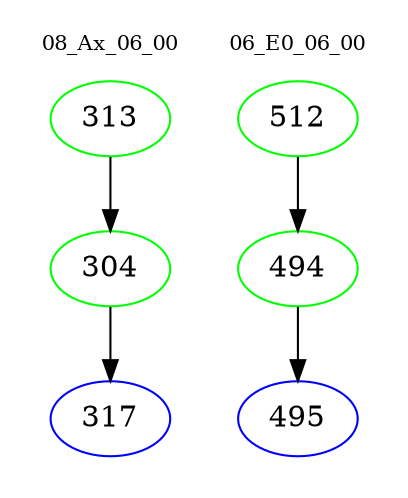 digraph{
subgraph cluster_0 {
color = white
label = "08_Ax_06_00";
fontsize=10;
T0_313 [label="313", color="green"]
T0_313 -> T0_304 [color="black"]
T0_304 [label="304", color="green"]
T0_304 -> T0_317 [color="black"]
T0_317 [label="317", color="blue"]
}
subgraph cluster_1 {
color = white
label = "06_E0_06_00";
fontsize=10;
T1_512 [label="512", color="green"]
T1_512 -> T1_494 [color="black"]
T1_494 [label="494", color="green"]
T1_494 -> T1_495 [color="black"]
T1_495 [label="495", color="blue"]
}
}
